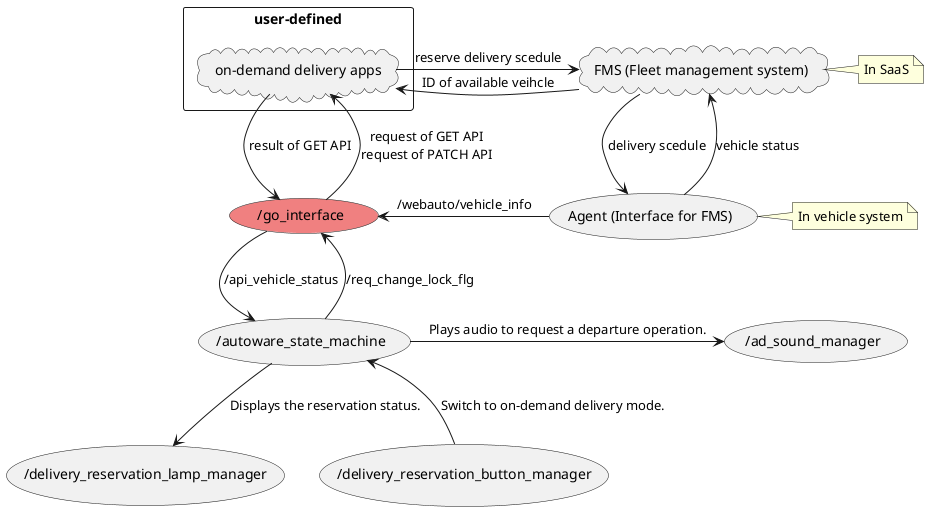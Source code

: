 @startuml
cloud "FMS (Fleet management system)" as FMS
usecase "Agent (Interface for FMS)" as Agent
rectangle "user-defined" {
  cloud "on-demand delivery apps" as DeliveryApp
}
usecase "/go_interface" #LightCoral
usecase "/autoware_state_machine"
usecase "/ad_sound_manager"
usecase "/delivery_reservation_lamp_manager"
usecase "/delivery_reservation_button_manager"

(DeliveryApp) -> (FMS) : reserve delivery scedule
(DeliveryApp) <- (FMS) : ID of available veihcle
(FMS) --> (Agent) : delivery scedule
(FMS) <-- (Agent) : vehicle status
(/go_interface) <- (Agent): /webauto/vehicle_info
(DeliveryApp) -->  (/go_interface) : result of GET API
(/go_interface) --> (DeliveryApp) : request of GET API\nrequest of PATCH API
(/go_interface) --> (/autoware_state_machine) : /api_vehicle_status
(/autoware_state_machine) --> (/go_interface) : /req_change_lock_flg
(/autoware_state_machine) -> (/ad_sound_manager) : Plays audio to request a departure operation.
(/autoware_state_machine) --> (/delivery_reservation_lamp_manager) : Displays the reservation status.
(/autoware_state_machine) <-- (/delivery_reservation_button_manager) : Switch to on-demand delivery mode.

note right of FMS : In SaaS
note right of Agent : In vehicle system
@enduml
